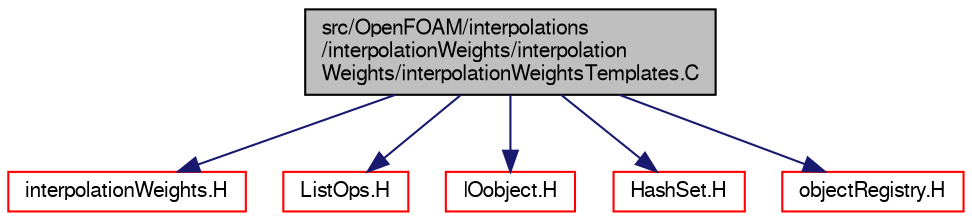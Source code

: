 digraph "src/OpenFOAM/interpolations/interpolationWeights/interpolationWeights/interpolationWeightsTemplates.C"
{
  bgcolor="transparent";
  edge [fontname="FreeSans",fontsize="10",labelfontname="FreeSans",labelfontsize="10"];
  node [fontname="FreeSans",fontsize="10",shape=record];
  Node0 [label="src/OpenFOAM/interpolations\l/interpolationWeights/interpolation\lWeights/interpolationWeightsTemplates.C",height=0.2,width=0.4,color="black", fillcolor="grey75", style="filled", fontcolor="black"];
  Node0 -> Node1 [color="midnightblue",fontsize="10",style="solid",fontname="FreeSans"];
  Node1 [label="interpolationWeights.H",height=0.2,width=0.4,color="red",URL="$a10457.html"];
  Node0 -> Node75 [color="midnightblue",fontsize="10",style="solid",fontname="FreeSans"];
  Node75 [label="ListOps.H",height=0.2,width=0.4,color="red",URL="$a08687.html",tooltip="Various functions to operate on Lists. "];
  Node0 -> Node113 [color="midnightblue",fontsize="10",style="solid",fontname="FreeSans"];
  Node113 [label="IOobject.H",height=0.2,width=0.4,color="red",URL="$a08987.html"];
  Node0 -> Node116 [color="midnightblue",fontsize="10",style="solid",fontname="FreeSans"];
  Node116 [label="HashSet.H",height=0.2,width=0.4,color="red",URL="$a08471.html"];
  Node0 -> Node118 [color="midnightblue",fontsize="10",style="solid",fontname="FreeSans"];
  Node118 [label="objectRegistry.H",height=0.2,width=0.4,color="red",URL="$a09242.html"];
}
